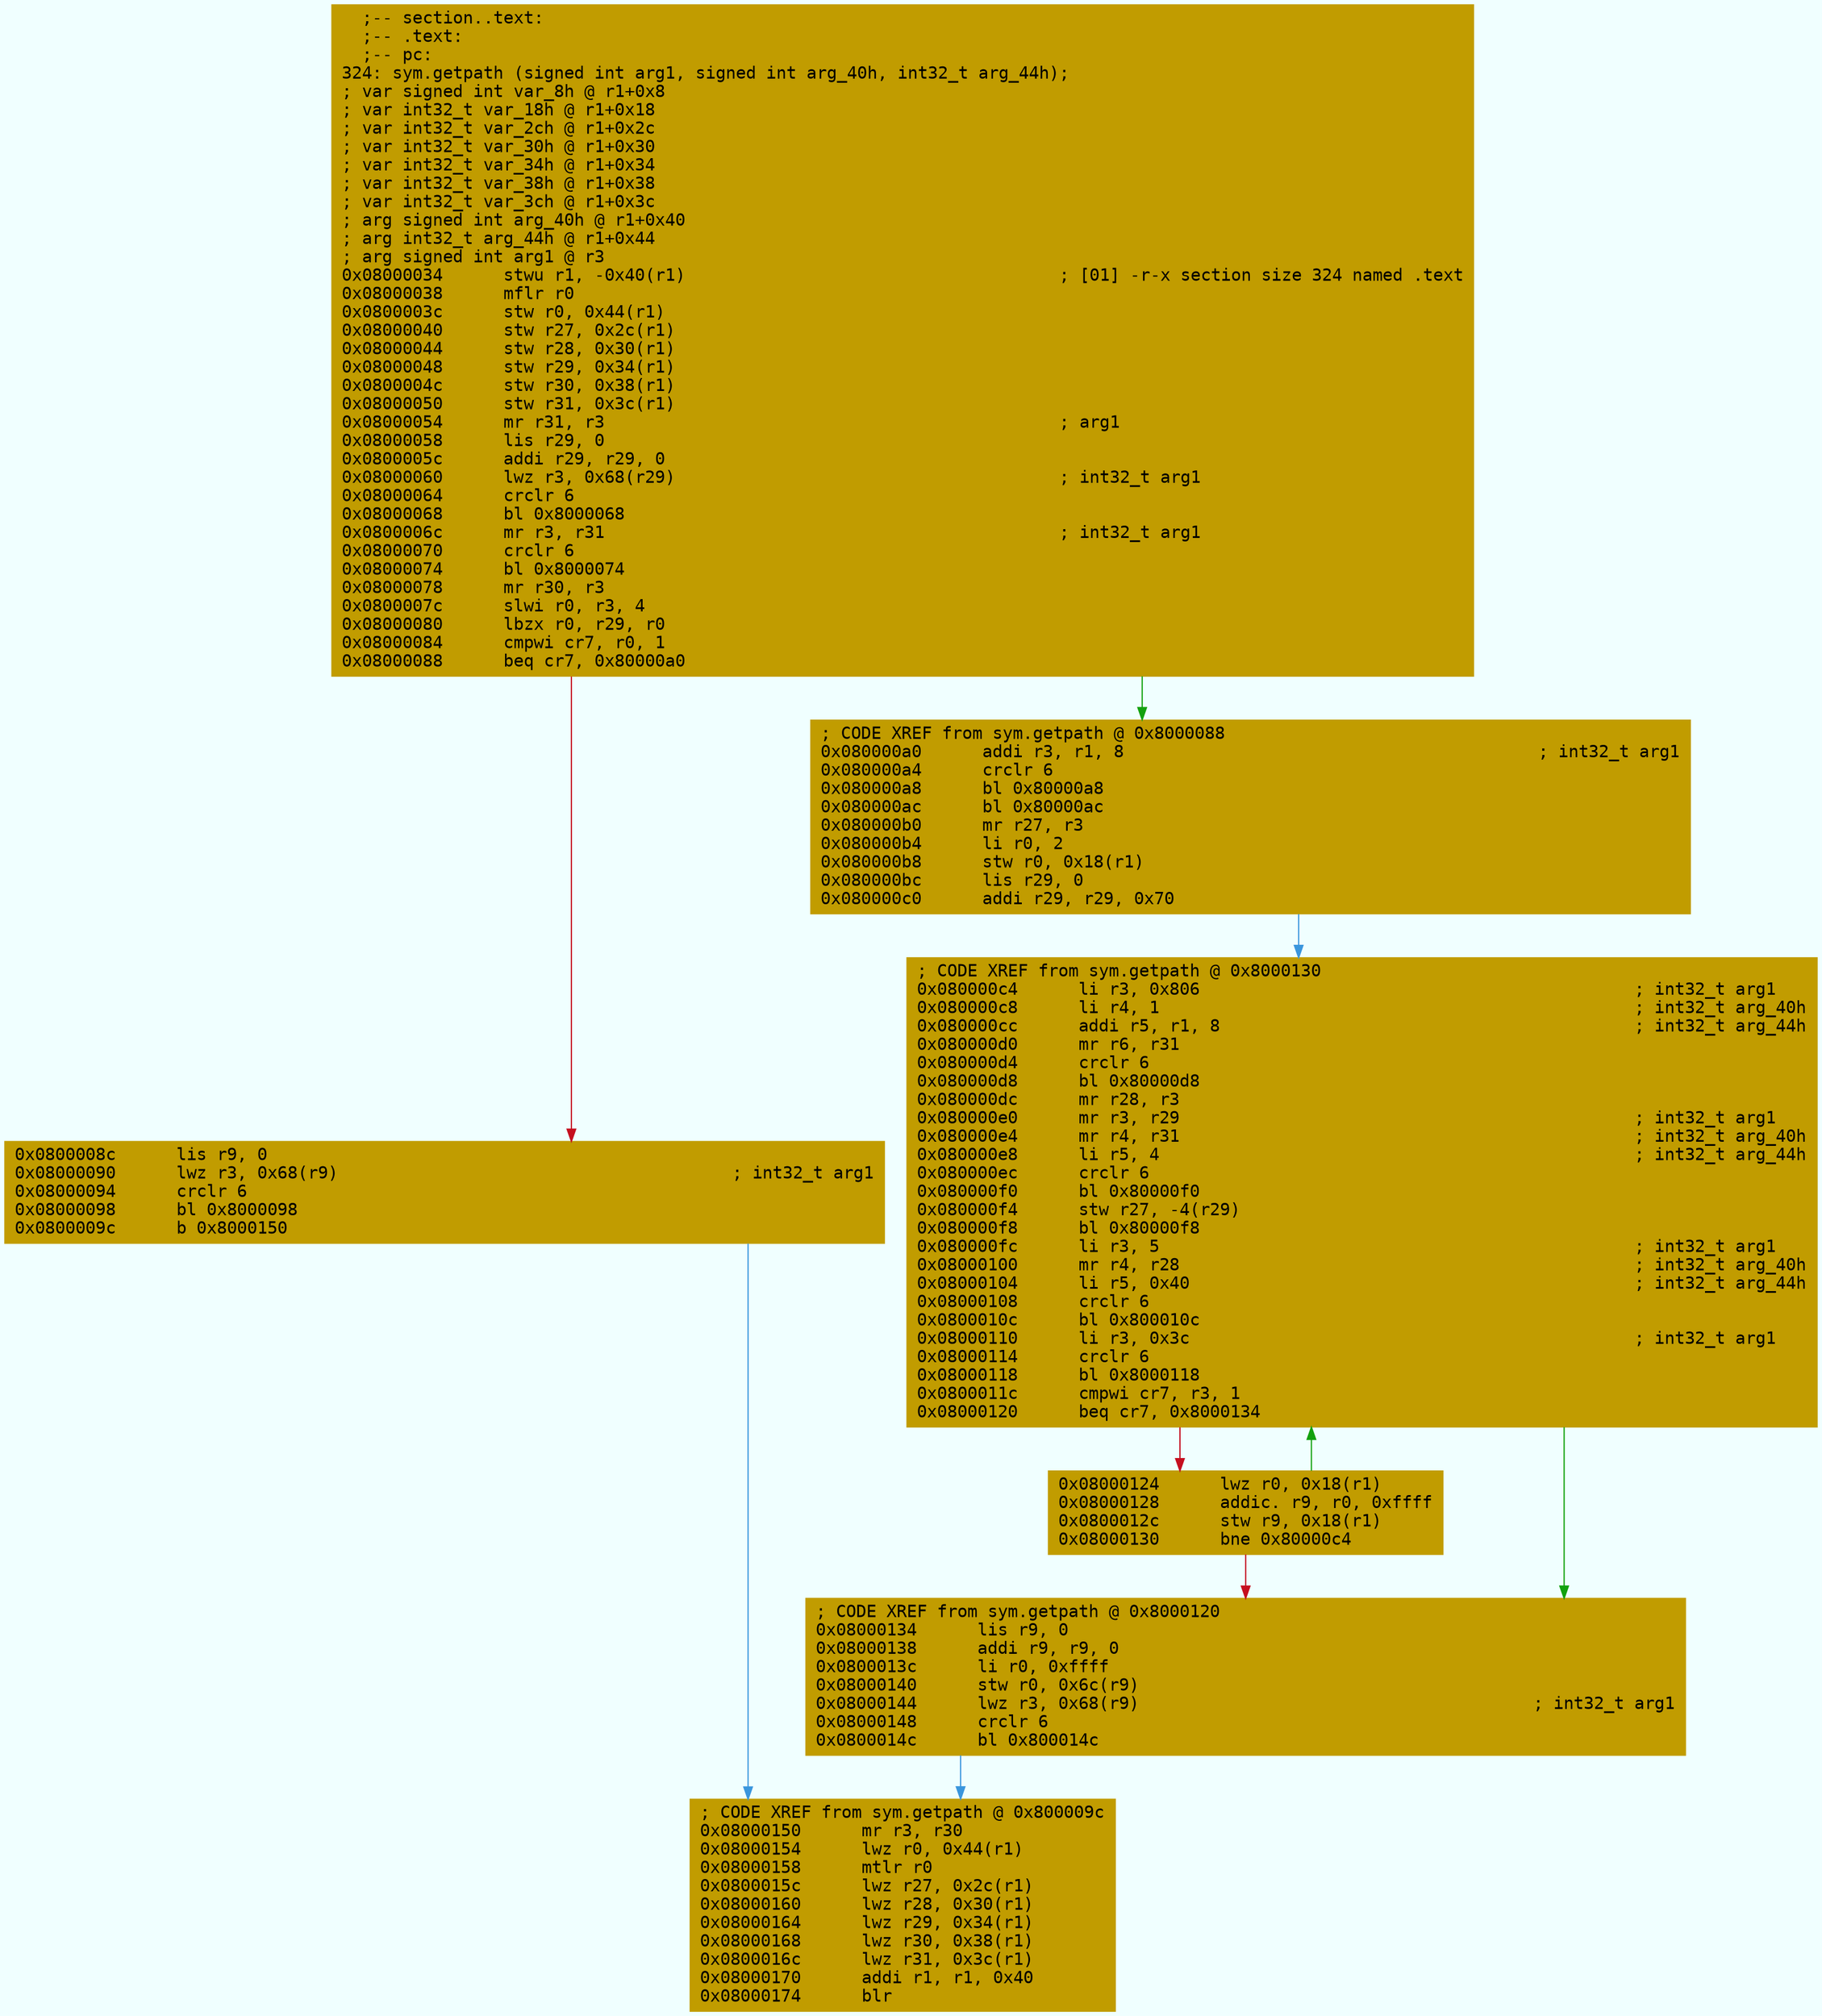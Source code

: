 digraph code {
	graph [bgcolor=azure fontsize=8 fontname="Courier" splines="ortho"];
	node [fillcolor=gray style=filled shape=box];
	edge [arrowhead="normal"];
	"0x08000034" [URL="sym.getpath/0x08000034", fillcolor="#c19c00",color="#c19c00", fontname="Courier",label="  ;-- section..text:\l  ;-- .text:\l  ;-- pc:\l324: sym.getpath (signed int arg1, signed int arg_40h, int32_t arg_44h);\l; var signed int var_8h @ r1+0x8\l; var int32_t var_18h @ r1+0x18\l; var int32_t var_2ch @ r1+0x2c\l; var int32_t var_30h @ r1+0x30\l; var int32_t var_34h @ r1+0x34\l; var int32_t var_38h @ r1+0x38\l; var int32_t var_3ch @ r1+0x3c\l; arg signed int arg_40h @ r1+0x40\l; arg int32_t arg_44h @ r1+0x44\l; arg signed int arg1 @ r3\l0x08000034      stwu r1, -0x40(r1)                                     ; [01] -r-x section size 324 named .text\l0x08000038      mflr r0\l0x0800003c      stw r0, 0x44(r1)\l0x08000040      stw r27, 0x2c(r1)\l0x08000044      stw r28, 0x30(r1)\l0x08000048      stw r29, 0x34(r1)\l0x0800004c      stw r30, 0x38(r1)\l0x08000050      stw r31, 0x3c(r1)\l0x08000054      mr r31, r3                                             ; arg1\l0x08000058      lis r29, 0\l0x0800005c      addi r29, r29, 0\l0x08000060      lwz r3, 0x68(r29)                                      ; int32_t arg1\l0x08000064      crclr 6\l0x08000068      bl 0x8000068\l0x0800006c      mr r3, r31                                             ; int32_t arg1\l0x08000070      crclr 6\l0x08000074      bl 0x8000074\l0x08000078      mr r30, r3\l0x0800007c      slwi r0, r3, 4\l0x08000080      lbzx r0, r29, r0\l0x08000084      cmpwi cr7, r0, 1\l0x08000088      beq cr7, 0x80000a0\l"]
	"0x0800008c" [URL="sym.getpath/0x0800008c", fillcolor="#c19c00",color="#c19c00", fontname="Courier",label="0x0800008c      lis r9, 0\l0x08000090      lwz r3, 0x68(r9)                                       ; int32_t arg1\l0x08000094      crclr 6\l0x08000098      bl 0x8000098\l0x0800009c      b 0x8000150\l"]
	"0x080000a0" [URL="sym.getpath/0x080000a0", fillcolor="#c19c00",color="#c19c00", fontname="Courier",label="; CODE XREF from sym.getpath @ 0x8000088\l0x080000a0      addi r3, r1, 8                                         ; int32_t arg1\l0x080000a4      crclr 6\l0x080000a8      bl 0x80000a8\l0x080000ac      bl 0x80000ac\l0x080000b0      mr r27, r3\l0x080000b4      li r0, 2\l0x080000b8      stw r0, 0x18(r1)\l0x080000bc      lis r29, 0\l0x080000c0      addi r29, r29, 0x70\l"]
	"0x080000c4" [URL="sym.getpath/0x080000c4", fillcolor="#c19c00",color="#c19c00", fontname="Courier",label="; CODE XREF from sym.getpath @ 0x8000130\l0x080000c4      li r3, 0x806                                           ; int32_t arg1\l0x080000c8      li r4, 1                                               ; int32_t arg_40h\l0x080000cc      addi r5, r1, 8                                         ; int32_t arg_44h\l0x080000d0      mr r6, r31\l0x080000d4      crclr 6\l0x080000d8      bl 0x80000d8\l0x080000dc      mr r28, r3\l0x080000e0      mr r3, r29                                             ; int32_t arg1\l0x080000e4      mr r4, r31                                             ; int32_t arg_40h\l0x080000e8      li r5, 4                                               ; int32_t arg_44h\l0x080000ec      crclr 6\l0x080000f0      bl 0x80000f0\l0x080000f4      stw r27, -4(r29)\l0x080000f8      bl 0x80000f8\l0x080000fc      li r3, 5                                               ; int32_t arg1\l0x08000100      mr r4, r28                                             ; int32_t arg_40h\l0x08000104      li r5, 0x40                                            ; int32_t arg_44h\l0x08000108      crclr 6\l0x0800010c      bl 0x800010c\l0x08000110      li r3, 0x3c                                            ; int32_t arg1\l0x08000114      crclr 6\l0x08000118      bl 0x8000118\l0x0800011c      cmpwi cr7, r3, 1\l0x08000120      beq cr7, 0x8000134\l"]
	"0x08000124" [URL="sym.getpath/0x08000124", fillcolor="#c19c00",color="#c19c00", fontname="Courier",label="0x08000124      lwz r0, 0x18(r1)\l0x08000128      addic. r9, r0, 0xffff\l0x0800012c      stw r9, 0x18(r1)\l0x08000130      bne 0x80000c4\l"]
	"0x08000134" [URL="sym.getpath/0x08000134", fillcolor="#c19c00",color="#c19c00", fontname="Courier",label="; CODE XREF from sym.getpath @ 0x8000120\l0x08000134      lis r9, 0\l0x08000138      addi r9, r9, 0\l0x0800013c      li r0, 0xffff\l0x08000140      stw r0, 0x6c(r9)\l0x08000144      lwz r3, 0x68(r9)                                       ; int32_t arg1\l0x08000148      crclr 6\l0x0800014c      bl 0x800014c\l"]
	"0x08000150" [URL="sym.getpath/0x08000150", fillcolor="#c19c00",color="#c19c00", fontname="Courier",label="; CODE XREF from sym.getpath @ 0x800009c\l0x08000150      mr r3, r30\l0x08000154      lwz r0, 0x44(r1)\l0x08000158      mtlr r0\l0x0800015c      lwz r27, 0x2c(r1)\l0x08000160      lwz r28, 0x30(r1)\l0x08000164      lwz r29, 0x34(r1)\l0x08000168      lwz r30, 0x38(r1)\l0x0800016c      lwz r31, 0x3c(r1)\l0x08000170      addi r1, r1, 0x40\l0x08000174      blr\l"]
        "0x08000034" -> "0x080000a0" [color="#13a10e"];
        "0x08000034" -> "0x0800008c" [color="#c50f1f"];
        "0x0800008c" -> "0x08000150" [color="#3a96dd"];
        "0x080000a0" -> "0x080000c4" [color="#3a96dd"];
        "0x080000c4" -> "0x08000134" [color="#13a10e"];
        "0x080000c4" -> "0x08000124" [color="#c50f1f"];
        "0x08000124" -> "0x080000c4" [color="#13a10e"];
        "0x08000124" -> "0x08000134" [color="#c50f1f"];
        "0x08000134" -> "0x08000150" [color="#3a96dd"];
}
